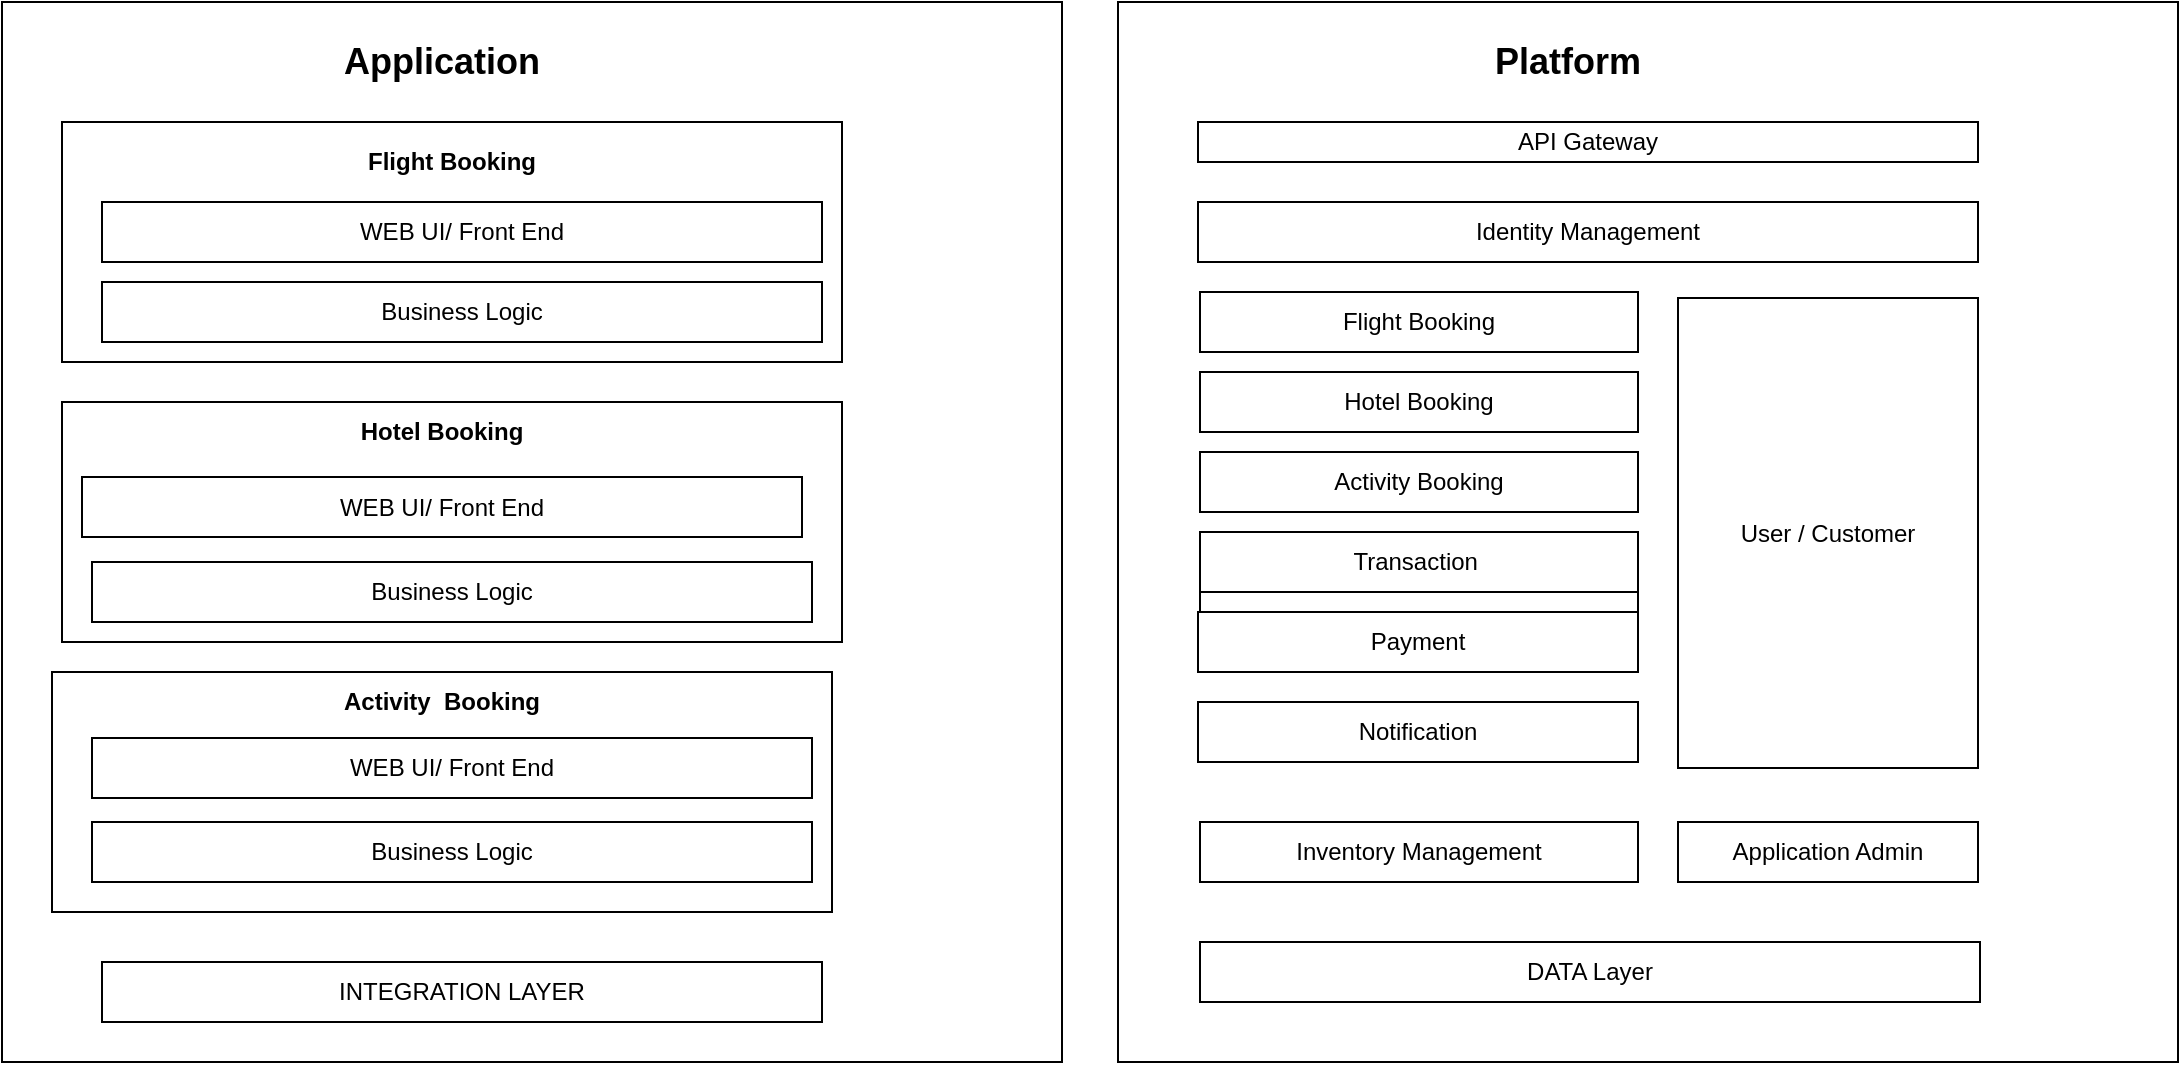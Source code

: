 <mxfile version="10.6.5"><diagram id="AicGKb362ROXajoTLq4D" name="Page-1"><mxGraphModel dx="1188" dy="647" grid="1" gridSize="10" guides="1" tooltips="1" connect="1" arrows="1" fold="1" page="1" pageScale="1" pageWidth="827" pageHeight="1169" math="0" shadow="0"><root><mxCell id="0"/><mxCell id="1" parent="0"/><mxCell id="I6AVRYRr9pz4VaBWgL85-1" value="" style="whiteSpace=wrap;html=1;aspect=fixed;" vertex="1" parent="1"><mxGeometry x="40" y="40" width="530" height="530" as="geometry"/></mxCell><mxCell id="I6AVRYRr9pz4VaBWgL85-2" value="" style="whiteSpace=wrap;html=1;aspect=fixed;" vertex="1" parent="1"><mxGeometry x="598" y="40" width="530" height="530" as="geometry"/></mxCell><mxCell id="I6AVRYRr9pz4VaBWgL85-3" value="&lt;b&gt;&lt;font style=&quot;font-size: 18px&quot;&gt;Application&lt;/font&gt;&lt;/b&gt;" style="text;html=1;strokeColor=none;fillColor=none;align=center;verticalAlign=middle;whiteSpace=wrap;rounded=0;" vertex="1" parent="1"><mxGeometry x="240" y="60" width="40" height="20" as="geometry"/></mxCell><mxCell id="I6AVRYRr9pz4VaBWgL85-4" value="&lt;b&gt;&lt;font style=&quot;font-size: 18px&quot;&gt;Platform&lt;/font&gt;&lt;/b&gt;" style="text;html=1;strokeColor=none;fillColor=none;align=center;verticalAlign=middle;whiteSpace=wrap;rounded=0;" vertex="1" parent="1"><mxGeometry x="803" y="60" width="40" height="20" as="geometry"/></mxCell><mxCell id="I6AVRYRr9pz4VaBWgL85-5" value="" style="rounded=0;whiteSpace=wrap;html=1;" vertex="1" parent="1"><mxGeometry x="70" y="100" width="390" height="120" as="geometry"/></mxCell><mxCell id="I6AVRYRr9pz4VaBWgL85-6" value="&lt;b&gt;Flight Booking&lt;/b&gt;" style="text;html=1;strokeColor=none;fillColor=none;align=center;verticalAlign=middle;whiteSpace=wrap;rounded=0;" vertex="1" parent="1"><mxGeometry x="210" y="110" width="110" height="20" as="geometry"/></mxCell><mxCell id="I6AVRYRr9pz4VaBWgL85-7" value="WEB UI/ Front End" style="rounded=0;whiteSpace=wrap;html=1;" vertex="1" parent="1"><mxGeometry x="90" y="140" width="360" height="30" as="geometry"/></mxCell><mxCell id="I6AVRYRr9pz4VaBWgL85-8" value="Business Logic" style="rounded=0;whiteSpace=wrap;html=1;" vertex="1" parent="1"><mxGeometry x="90" y="180" width="360" height="30" as="geometry"/></mxCell><mxCell id="I6AVRYRr9pz4VaBWgL85-9" value="API Gateway" style="rounded=0;whiteSpace=wrap;html=1;" vertex="1" parent="1"><mxGeometry x="638" y="100" width="390" height="20" as="geometry"/></mxCell><mxCell id="I6AVRYRr9pz4VaBWgL85-10" value="Identity Management" style="rounded=0;whiteSpace=wrap;html=1;" vertex="1" parent="1"><mxGeometry x="638" y="140" width="390" height="30" as="geometry"/></mxCell><mxCell id="I6AVRYRr9pz4VaBWgL85-11" value="&lt;span lang=&quot;EN&quot;&gt;Flight Booking&lt;/span&gt;" style="rounded=0;whiteSpace=wrap;html=1;" vertex="1" parent="1"><mxGeometry x="639" y="185" width="219" height="30" as="geometry"/></mxCell><mxCell id="I6AVRYRr9pz4VaBWgL85-12" value="&lt;span lang=&quot;EN&quot;&gt;Hotel Booking&lt;/span&gt;" style="rounded=0;whiteSpace=wrap;html=1;" vertex="1" parent="1"><mxGeometry x="639" y="225" width="219" height="30" as="geometry"/></mxCell><mxCell id="I6AVRYRr9pz4VaBWgL85-13" value="&lt;span lang=&quot;EN&quot;&gt;Hotel Booking&lt;/span&gt;" style="rounded=0;whiteSpace=wrap;html=1;" vertex="1" parent="1"><mxGeometry x="639" y="335" width="219" height="30" as="geometry"/></mxCell><mxCell id="I6AVRYRr9pz4VaBWgL85-14" value="&lt;span lang=&quot;EN&quot;&gt;Activity Booking&lt;/span&gt;" style="rounded=0;whiteSpace=wrap;html=1;" vertex="1" parent="1"><mxGeometry x="639" y="265" width="219" height="30" as="geometry"/></mxCell><mxCell id="I6AVRYRr9pz4VaBWgL85-15" value="User / Customer" style="rounded=0;whiteSpace=wrap;html=1;" vertex="1" parent="1"><mxGeometry x="878" y="188" width="150" height="235" as="geometry"/></mxCell><mxCell id="I6AVRYRr9pz4VaBWgL85-16" value="&lt;span lang=&quot;EN&quot;&gt;Inventory Management&lt;/span&gt;&lt;br&gt;" style="rounded=0;whiteSpace=wrap;html=1;" vertex="1" parent="1"><mxGeometry x="639" y="450" width="219" height="30" as="geometry"/></mxCell><mxCell id="I6AVRYRr9pz4VaBWgL85-17" value="&lt;span lang=&quot;EN&quot;&gt;Transaction&amp;nbsp;&lt;/span&gt;" style="rounded=0;whiteSpace=wrap;html=1;" vertex="1" parent="1"><mxGeometry x="639" y="305" width="219" height="30" as="geometry"/></mxCell><mxCell id="I6AVRYRr9pz4VaBWgL85-18" value="&lt;span lang=&quot;EN&quot;&gt;Payment&lt;/span&gt;" style="rounded=0;whiteSpace=wrap;html=1;" vertex="1" parent="1"><mxGeometry x="638" y="345" width="220" height="30" as="geometry"/></mxCell><mxCell id="I6AVRYRr9pz4VaBWgL85-19" value="&lt;span lang=&quot;EN&quot;&gt;Notification&lt;/span&gt;" style="rounded=0;whiteSpace=wrap;html=1;" vertex="1" parent="1"><mxGeometry x="638" y="390" width="220" height="30" as="geometry"/></mxCell><mxCell id="I6AVRYRr9pz4VaBWgL85-20" value="Application Admin" style="rounded=0;whiteSpace=wrap;html=1;" vertex="1" parent="1"><mxGeometry x="878" y="450" width="150" height="30" as="geometry"/></mxCell><mxCell id="I6AVRYRr9pz4VaBWgL85-21" value="DATA Layer" style="rounded=0;whiteSpace=wrap;html=1;" vertex="1" parent="1"><mxGeometry x="639" y="510" width="390" height="30" as="geometry"/></mxCell><mxCell id="I6AVRYRr9pz4VaBWgL85-22" value="INTEGRATION LAYER" style="rounded=0;whiteSpace=wrap;html=1;" vertex="1" parent="1"><mxGeometry x="90" y="520" width="360" height="30" as="geometry"/></mxCell><mxCell id="I6AVRYRr9pz4VaBWgL85-23" value="" style="rounded=0;whiteSpace=wrap;html=1;" vertex="1" parent="1"><mxGeometry x="70" y="240" width="390" height="120" as="geometry"/></mxCell><mxCell id="I6AVRYRr9pz4VaBWgL85-24" value="&lt;b&gt;Hotel Booking&lt;/b&gt;" style="text;html=1;strokeColor=none;fillColor=none;align=center;verticalAlign=middle;whiteSpace=wrap;rounded=0;" vertex="1" parent="1"><mxGeometry x="205" y="245" width="110" height="20" as="geometry"/></mxCell><mxCell id="I6AVRYRr9pz4VaBWgL85-25" value="WEB UI/ Front End" style="rounded=0;whiteSpace=wrap;html=1;" vertex="1" parent="1"><mxGeometry x="80" y="277.5" width="360" height="30" as="geometry"/></mxCell><mxCell id="I6AVRYRr9pz4VaBWgL85-26" value="Business Logic" style="rounded=0;whiteSpace=wrap;html=1;" vertex="1" parent="1"><mxGeometry x="85" y="320" width="360" height="30" as="geometry"/></mxCell><mxCell id="I6AVRYRr9pz4VaBWgL85-27" value="" style="rounded=0;whiteSpace=wrap;html=1;" vertex="1" parent="1"><mxGeometry x="65" y="375" width="390" height="120" as="geometry"/></mxCell><mxCell id="I6AVRYRr9pz4VaBWgL85-28" value="&lt;b&gt;Activity&amp;nbsp; Booking&lt;/b&gt;" style="text;html=1;strokeColor=none;fillColor=none;align=center;verticalAlign=middle;whiteSpace=wrap;rounded=0;" vertex="1" parent="1"><mxGeometry x="205" y="380" width="110" height="20" as="geometry"/></mxCell><mxCell id="I6AVRYRr9pz4VaBWgL85-29" value="WEB UI/ Front End" style="rounded=0;whiteSpace=wrap;html=1;" vertex="1" parent="1"><mxGeometry x="85" y="408" width="360" height="30" as="geometry"/></mxCell><mxCell id="I6AVRYRr9pz4VaBWgL85-30" value="Business Logic" style="rounded=0;whiteSpace=wrap;html=1;" vertex="1" parent="1"><mxGeometry x="85" y="450" width="360" height="30" as="geometry"/></mxCell></root></mxGraphModel></diagram></mxfile>